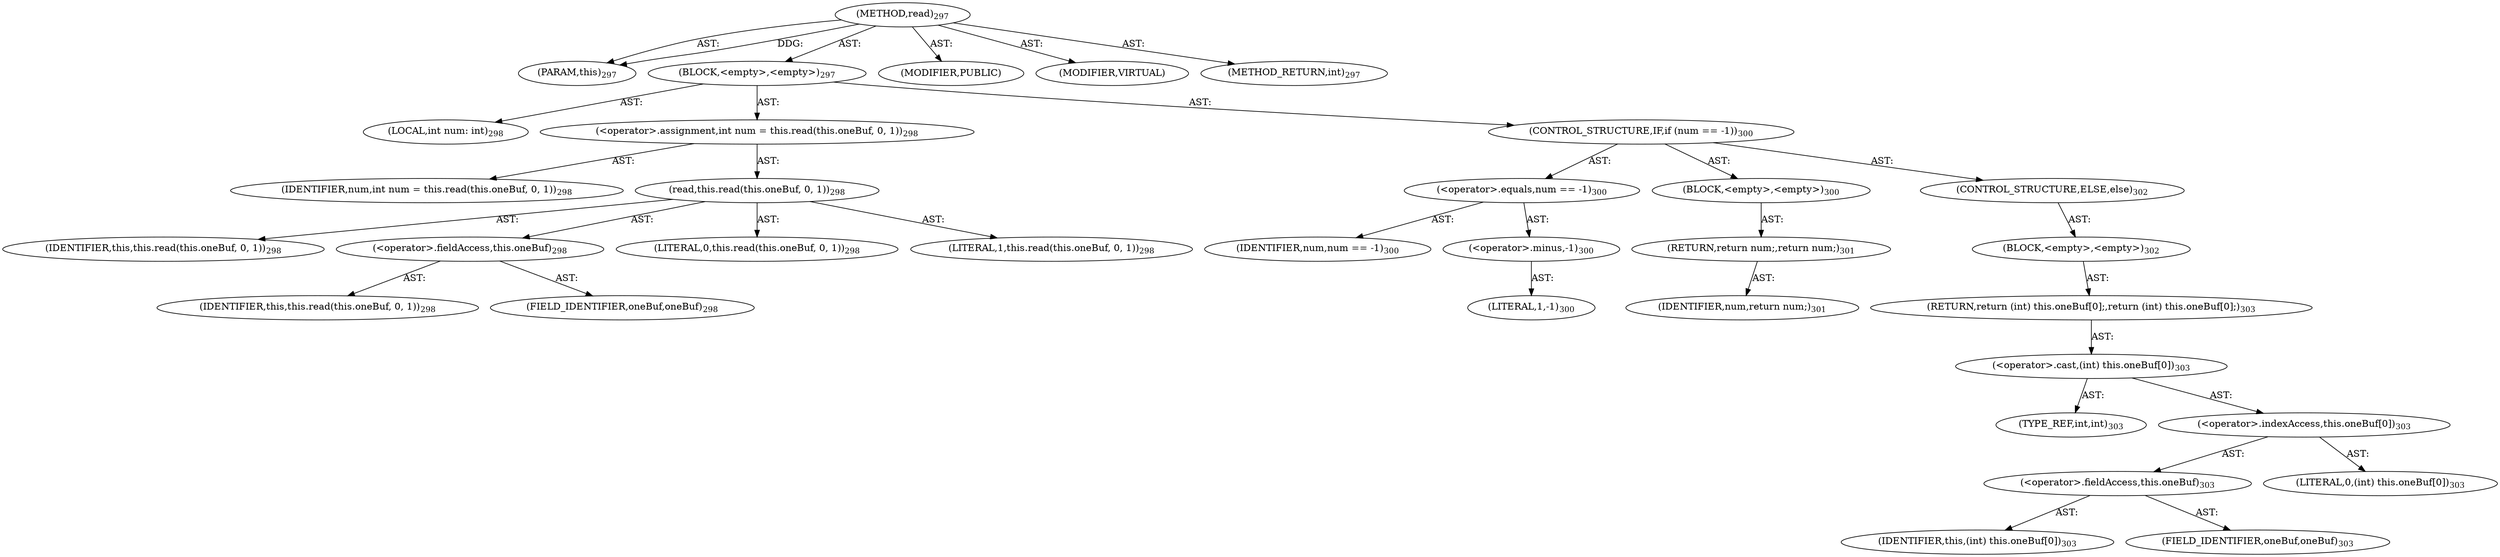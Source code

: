 digraph "read" {  
"111669149708" [label = <(METHOD,read)<SUB>297</SUB>> ]
"115964116998" [label = <(PARAM,this)<SUB>297</SUB>> ]
"25769803807" [label = <(BLOCK,&lt;empty&gt;,&lt;empty&gt;)<SUB>297</SUB>> ]
"94489280522" [label = <(LOCAL,int num: int)<SUB>298</SUB>> ]
"30064771239" [label = <(&lt;operator&gt;.assignment,int num = this.read(this.oneBuf, 0, 1))<SUB>298</SUB>> ]
"68719476874" [label = <(IDENTIFIER,num,int num = this.read(this.oneBuf, 0, 1))<SUB>298</SUB>> ]
"30064771240" [label = <(read,this.read(this.oneBuf, 0, 1))<SUB>298</SUB>> ]
"68719476776" [label = <(IDENTIFIER,this,this.read(this.oneBuf, 0, 1))<SUB>298</SUB>> ]
"30064771241" [label = <(&lt;operator&gt;.fieldAccess,this.oneBuf)<SUB>298</SUB>> ]
"68719476775" [label = <(IDENTIFIER,this,this.read(this.oneBuf, 0, 1))<SUB>298</SUB>> ]
"55834574900" [label = <(FIELD_IDENTIFIER,oneBuf,oneBuf)<SUB>298</SUB>> ]
"90194313265" [label = <(LITERAL,0,this.read(this.oneBuf, 0, 1))<SUB>298</SUB>> ]
"90194313266" [label = <(LITERAL,1,this.read(this.oneBuf, 0, 1))<SUB>298</SUB>> ]
"47244640275" [label = <(CONTROL_STRUCTURE,IF,if (num == -1))<SUB>300</SUB>> ]
"30064771242" [label = <(&lt;operator&gt;.equals,num == -1)<SUB>300</SUB>> ]
"68719476875" [label = <(IDENTIFIER,num,num == -1)<SUB>300</SUB>> ]
"30064771243" [label = <(&lt;operator&gt;.minus,-1)<SUB>300</SUB>> ]
"90194313267" [label = <(LITERAL,1,-1)<SUB>300</SUB>> ]
"25769803808" [label = <(BLOCK,&lt;empty&gt;,&lt;empty&gt;)<SUB>300</SUB>> ]
"146028888070" [label = <(RETURN,return num;,return num;)<SUB>301</SUB>> ]
"68719476876" [label = <(IDENTIFIER,num,return num;)<SUB>301</SUB>> ]
"47244640276" [label = <(CONTROL_STRUCTURE,ELSE,else)<SUB>302</SUB>> ]
"25769803809" [label = <(BLOCK,&lt;empty&gt;,&lt;empty&gt;)<SUB>302</SUB>> ]
"146028888071" [label = <(RETURN,return (int) this.oneBuf[0];,return (int) this.oneBuf[0];)<SUB>303</SUB>> ]
"30064771244" [label = <(&lt;operator&gt;.cast,(int) this.oneBuf[0])<SUB>303</SUB>> ]
"180388626434" [label = <(TYPE_REF,int,int)<SUB>303</SUB>> ]
"30064771245" [label = <(&lt;operator&gt;.indexAccess,this.oneBuf[0])<SUB>303</SUB>> ]
"30064771246" [label = <(&lt;operator&gt;.fieldAccess,this.oneBuf)<SUB>303</SUB>> ]
"68719476777" [label = <(IDENTIFIER,this,(int) this.oneBuf[0])<SUB>303</SUB>> ]
"55834574901" [label = <(FIELD_IDENTIFIER,oneBuf,oneBuf)<SUB>303</SUB>> ]
"90194313268" [label = <(LITERAL,0,(int) this.oneBuf[0])<SUB>303</SUB>> ]
"133143986209" [label = <(MODIFIER,PUBLIC)> ]
"133143986210" [label = <(MODIFIER,VIRTUAL)> ]
"128849018892" [label = <(METHOD_RETURN,int)<SUB>297</SUB>> ]
  "111669149708" -> "115964116998"  [ label = "AST: "] 
  "111669149708" -> "25769803807"  [ label = "AST: "] 
  "111669149708" -> "133143986209"  [ label = "AST: "] 
  "111669149708" -> "133143986210"  [ label = "AST: "] 
  "111669149708" -> "128849018892"  [ label = "AST: "] 
  "25769803807" -> "94489280522"  [ label = "AST: "] 
  "25769803807" -> "30064771239"  [ label = "AST: "] 
  "25769803807" -> "47244640275"  [ label = "AST: "] 
  "30064771239" -> "68719476874"  [ label = "AST: "] 
  "30064771239" -> "30064771240"  [ label = "AST: "] 
  "30064771240" -> "68719476776"  [ label = "AST: "] 
  "30064771240" -> "30064771241"  [ label = "AST: "] 
  "30064771240" -> "90194313265"  [ label = "AST: "] 
  "30064771240" -> "90194313266"  [ label = "AST: "] 
  "30064771241" -> "68719476775"  [ label = "AST: "] 
  "30064771241" -> "55834574900"  [ label = "AST: "] 
  "47244640275" -> "30064771242"  [ label = "AST: "] 
  "47244640275" -> "25769803808"  [ label = "AST: "] 
  "47244640275" -> "47244640276"  [ label = "AST: "] 
  "30064771242" -> "68719476875"  [ label = "AST: "] 
  "30064771242" -> "30064771243"  [ label = "AST: "] 
  "30064771243" -> "90194313267"  [ label = "AST: "] 
  "25769803808" -> "146028888070"  [ label = "AST: "] 
  "146028888070" -> "68719476876"  [ label = "AST: "] 
  "47244640276" -> "25769803809"  [ label = "AST: "] 
  "25769803809" -> "146028888071"  [ label = "AST: "] 
  "146028888071" -> "30064771244"  [ label = "AST: "] 
  "30064771244" -> "180388626434"  [ label = "AST: "] 
  "30064771244" -> "30064771245"  [ label = "AST: "] 
  "30064771245" -> "30064771246"  [ label = "AST: "] 
  "30064771245" -> "90194313268"  [ label = "AST: "] 
  "30064771246" -> "68719476777"  [ label = "AST: "] 
  "30064771246" -> "55834574901"  [ label = "AST: "] 
  "111669149708" -> "115964116998"  [ label = "DDG: "] 
}
